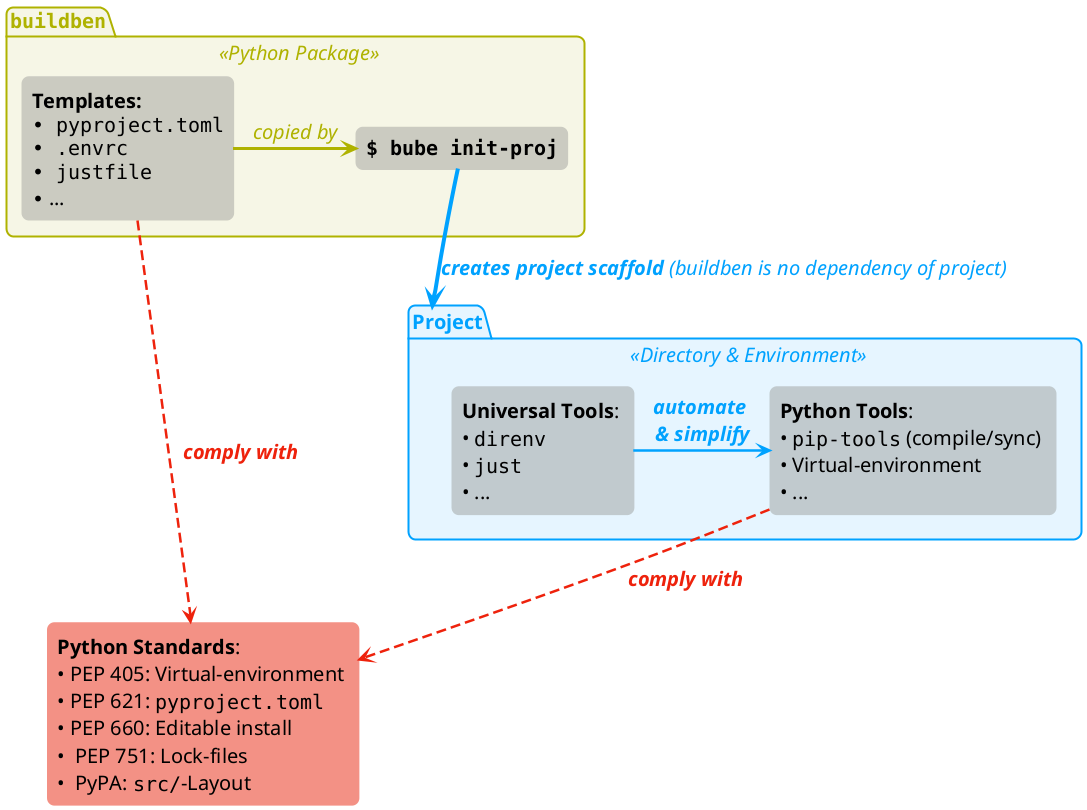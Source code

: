 @startuml
' === Global look & feel =============


' === Global look & feel =============
skinparam defaultFontSize 20
' skinparam BackgroundColor #00000010
skinparam BackgroundColor transparent
allow_mixing 

' ======================================
skinparam package {
    RoundCorner 15
    BorderThickness 2
    BackgroundColor #00A2FF19
    BorderColor #00A2FF
    FontColor   #00A2FF
}
skinparam package<<Global Environment>><<Python Package>> {
    BackgroundColor #afb20019
    BorderColor #afb200ff
    FontColor   #afb200ff
}

' =======================================

skinparam rectangle {
  Shadowing false
  BorderColor none
  BackgroundColor #99999977
  RoundCorner 15
}

skinparam class {
    BackgroundColor #99999977
    BorderColor     #444444
    BorderThickness 1
    FontStyle bold
    RoundCorner 15
}


<style>
arrow {
    LineThickness 3
}
</style>



package """buildben""" as BB <<Python Package>> {
  ' rectangle "**""init-database""**" as BBdb <<Module>>
  ' rectangle "**""add-experiment""**" as BBexp <<Module>>
  ' rectangle "**""env-snapshot""**" as BBenvsnap <<Module>>
  rectangle "**Templates:**\n""• pyproject.toml""\n""• .envrc""\n""• justfile""\n""•"" ..." as TEMP
  rectangle "**""$ bube init-proj""**" as BBinitcli

}
<style>
arrow {
    FontStyle italic
    LineColor #afb200ff
    FontColor   #afb200ff
}
</style>

BBinitcli <-left- TEMP : copied by


package "Project" as P <<Directory & Environment>>{  

  rectangle "**Python Tools**: \n• ""pip-tools"" (compile/sync) \n• Virtual-environment\n• ..." as PyTools 
  rectangle "**Universal Tools**: \n• ""direnv""\n• ""just""\n• ..." as Tools 
}

rectangle "**Python Standards**: \n• PEP 405: Virtual-environment \n• PEP 621: ""pyproject.toml""\n• PEP 660: Editable install\n•  PEP 751: Lock-files\n•  PyPA: ""src/""-Layout" as Standards  #f27f72dc


<style>
arrow {
    LineColor #00A2FF
    LineThickness 2.5
    FontColor #00A2FF
    FontStyle italic
}
</style>

BBinitcli -[thickness=4]-> P : **creates project scaffold** (buildben is no dependency of project)

Tools -right-> PyTools : **automate** \n**& simplify**

<style>
arrow {
    LineStyle 10-5
    LineColor #EE220C
    FontColor #EE220C
}
</style>
PyTools --> Standards : **comply with**
TEMP --> Standards : **comply with**


@enduml
